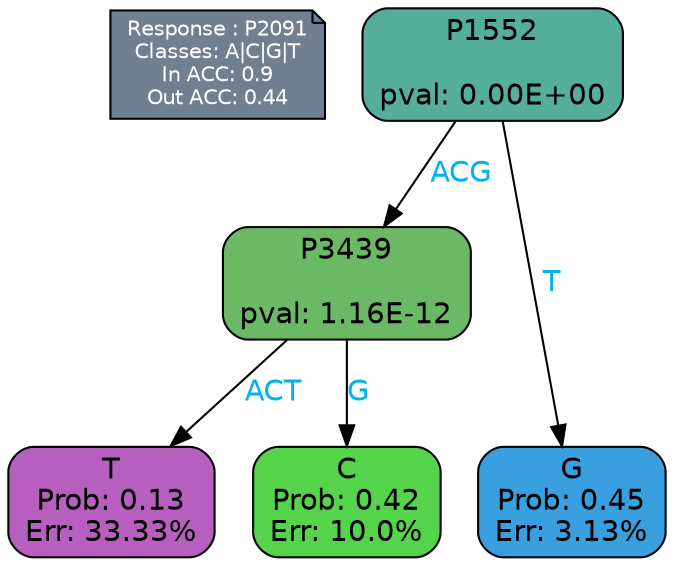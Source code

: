 digraph Tree {
node [shape=box, style="filled, rounded", color="black", fontname=helvetica] ;
graph [ranksep=equally, splines=polylines, bgcolor=transparent, dpi=600] ;
edge [fontname=helvetica] ;
LEGEND [label="Response : P2091
Classes: A|C|G|T
In ACC: 0.9
Out ACC: 0.44
",shape=note,align=left,style=filled,fillcolor="slategray",fontcolor="white",fontsize=10];1 [label="P1552

pval: 0.00E+00", fillcolor="#55ad9c"] ;
2 [label="P3439

pval: 1.16E-12", fillcolor="#6bb865"] ;
3 [label="T
Prob: 0.13
Err: 33.33%", fillcolor="#b65fbe"] ;
4 [label="C
Prob: 0.42
Err: 10.0%", fillcolor="#55d34a"] ;
5 [label="G
Prob: 0.45
Err: 3.13%", fillcolor="#399fdf"] ;
1 -> 2 [label="ACG",fontcolor=deepskyblue2] ;
1 -> 5 [label="T",fontcolor=deepskyblue2] ;
2 -> 3 [label="ACT",fontcolor=deepskyblue2] ;
2 -> 4 [label="G",fontcolor=deepskyblue2] ;
{rank = same; 3;4;5;}{rank = same; LEGEND;1;}}